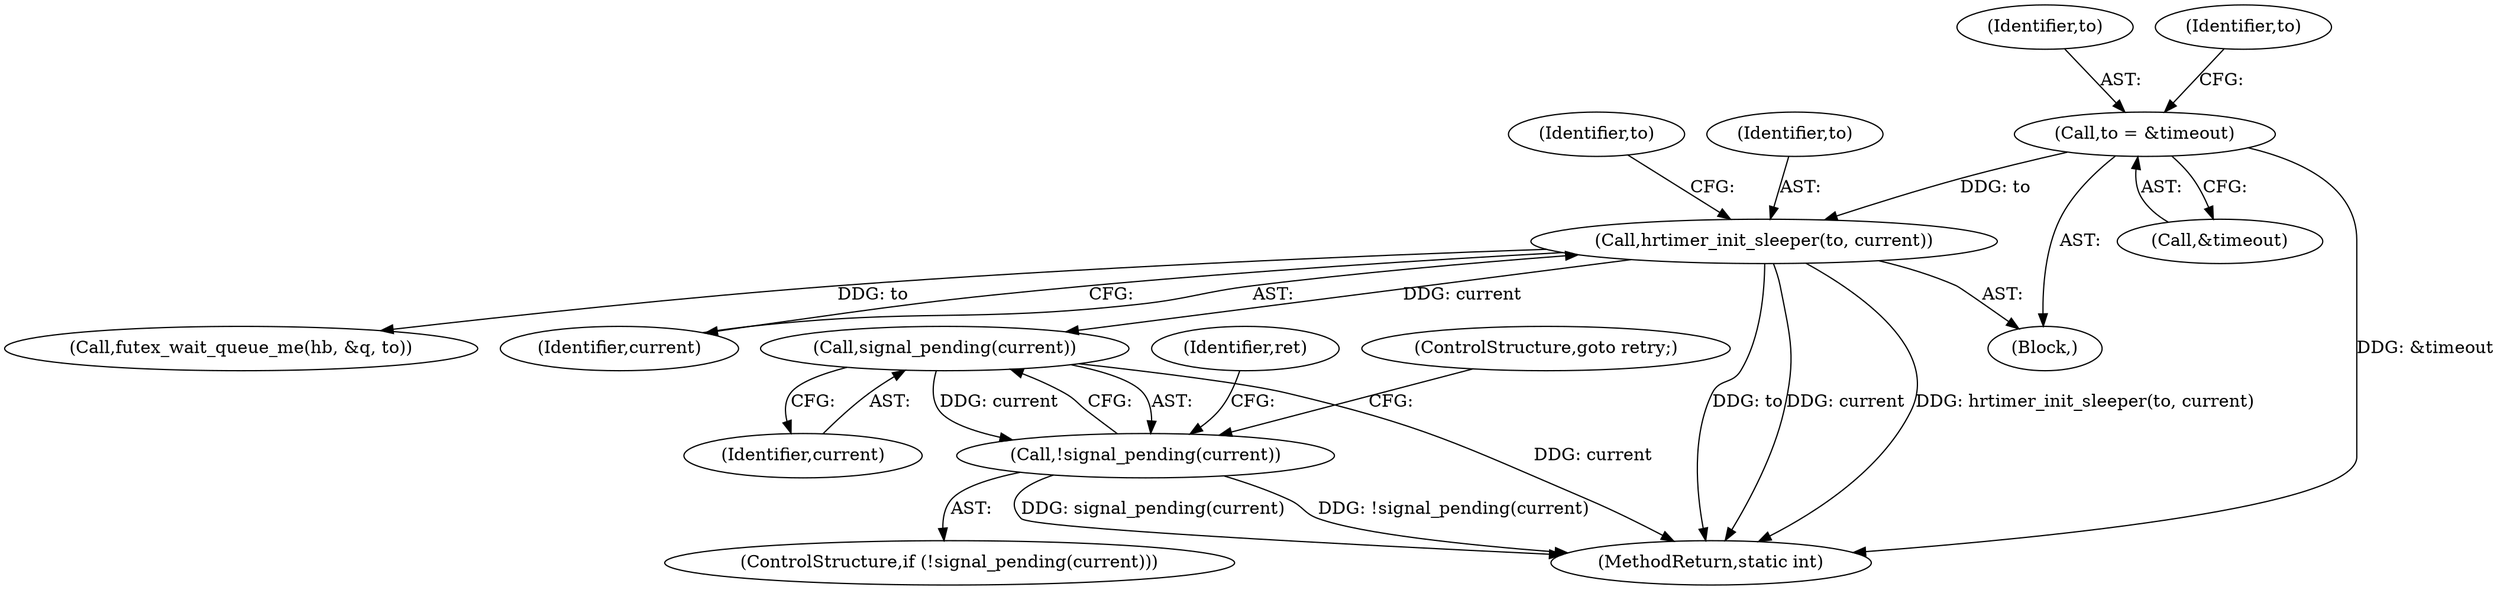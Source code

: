 digraph "0_linux_7ada876a8703f23befbb20a7465a702ee39b1704@API" {
"1000220" [label="(Call,signal_pending(current))"];
"1000165" [label="(Call,hrtimer_init_sleeper(to, current))"];
"1000151" [label="(Call,to = &timeout)"];
"1000219" [label="(Call,!signal_pending(current))"];
"1000222" [label="(ControlStructure,goto retry;)"];
"1000166" [label="(Identifier,to)"];
"1000153" [label="(Call,&timeout)"];
"1000192" [label="(Call,futex_wait_queue_me(hb, &q, to))"];
"1000152" [label="(Identifier,to)"];
"1000171" [label="(Identifier,to)"];
"1000218" [label="(ControlStructure,if (!signal_pending(current)))"];
"1000165" [label="(Call,hrtimer_init_sleeper(to, current))"];
"1000224" [label="(Identifier,ret)"];
"1000150" [label="(Block,)"];
"1000220" [label="(Call,signal_pending(current))"];
"1000319" [label="(MethodReturn,static int)"];
"1000221" [label="(Identifier,current)"];
"1000219" [label="(Call,!signal_pending(current))"];
"1000158" [label="(Identifier,to)"];
"1000151" [label="(Call,to = &timeout)"];
"1000167" [label="(Identifier,current)"];
"1000220" -> "1000219"  [label="AST: "];
"1000220" -> "1000221"  [label="CFG: "];
"1000221" -> "1000220"  [label="AST: "];
"1000219" -> "1000220"  [label="CFG: "];
"1000220" -> "1000319"  [label="DDG: current"];
"1000220" -> "1000219"  [label="DDG: current"];
"1000165" -> "1000220"  [label="DDG: current"];
"1000165" -> "1000150"  [label="AST: "];
"1000165" -> "1000167"  [label="CFG: "];
"1000166" -> "1000165"  [label="AST: "];
"1000167" -> "1000165"  [label="AST: "];
"1000171" -> "1000165"  [label="CFG: "];
"1000165" -> "1000319"  [label="DDG: to"];
"1000165" -> "1000319"  [label="DDG: current"];
"1000165" -> "1000319"  [label="DDG: hrtimer_init_sleeper(to, current)"];
"1000151" -> "1000165"  [label="DDG: to"];
"1000165" -> "1000192"  [label="DDG: to"];
"1000151" -> "1000150"  [label="AST: "];
"1000151" -> "1000153"  [label="CFG: "];
"1000152" -> "1000151"  [label="AST: "];
"1000153" -> "1000151"  [label="AST: "];
"1000158" -> "1000151"  [label="CFG: "];
"1000151" -> "1000319"  [label="DDG: &timeout"];
"1000219" -> "1000218"  [label="AST: "];
"1000222" -> "1000219"  [label="CFG: "];
"1000224" -> "1000219"  [label="CFG: "];
"1000219" -> "1000319"  [label="DDG: !signal_pending(current)"];
"1000219" -> "1000319"  [label="DDG: signal_pending(current)"];
}
